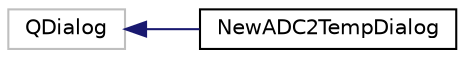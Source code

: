 digraph "Graphical Class Hierarchy"
{
  edge [fontname="Helvetica",fontsize="10",labelfontname="Helvetica",labelfontsize="10"];
  node [fontname="Helvetica",fontsize="10",shape=record];
  rankdir="LR";
  Node17 [label="QDialog",height=0.2,width=0.4,color="grey75", fillcolor="white", style="filled"];
  Node17 -> Node0 [dir="back",color="midnightblue",fontsize="10",style="solid",fontname="Helvetica"];
  Node0 [label="NewADC2TempDialog",height=0.2,width=0.4,color="black", fillcolor="white", style="filled",URL="$class_new_a_d_c2_temp_dialog.html"];
}
